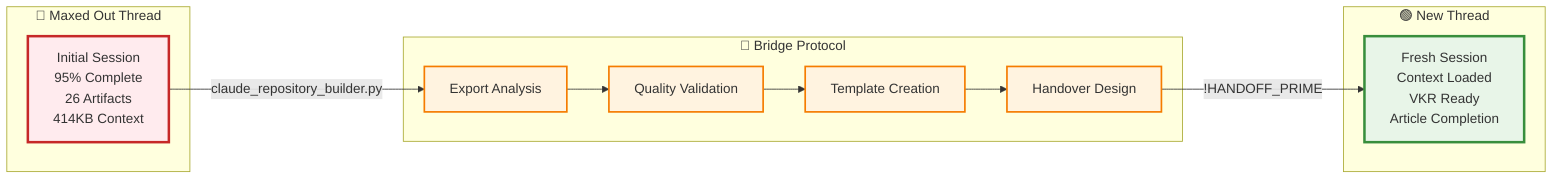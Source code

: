 graph LR
    subgraph MaxedThread["🔴 Maxed Out Thread"]
        MT[Initial Session<br/>95% Complete<br/>26 Artifacts<br/>414KB Context]
    end

    subgraph BridgeProtocol["🌉 Bridge Protocol"]
        BP1[Export Analysis]
        BP2[Quality Validation]
        BP3[Template Creation]
        BP4[Handover Design]
    end

    subgraph NewThread["🟢 New Thread"]
        NT[Fresh Session<br/>Context Loaded<br/>VKR Ready<br/>Article Completion]
    end

    MT -->|claude_repository_builder.py| BP1
    BP1 --> BP2
    BP2 --> BP3
    BP3 --> BP4
    BP4 -->|!HANDOFF_PRIME| NT

    classDef maxed fill:#ffebee,stroke:#c62828,stroke-width:3px
    classDef bridge fill:#fff3e0,stroke:#f57c00,stroke-width:2px
    classDef new fill:#e8f5e8,stroke:#388e3c,stroke-width:3px

    class MT maxed
    class BP1,BP2,BP3,BP4 bridge
    class NT new